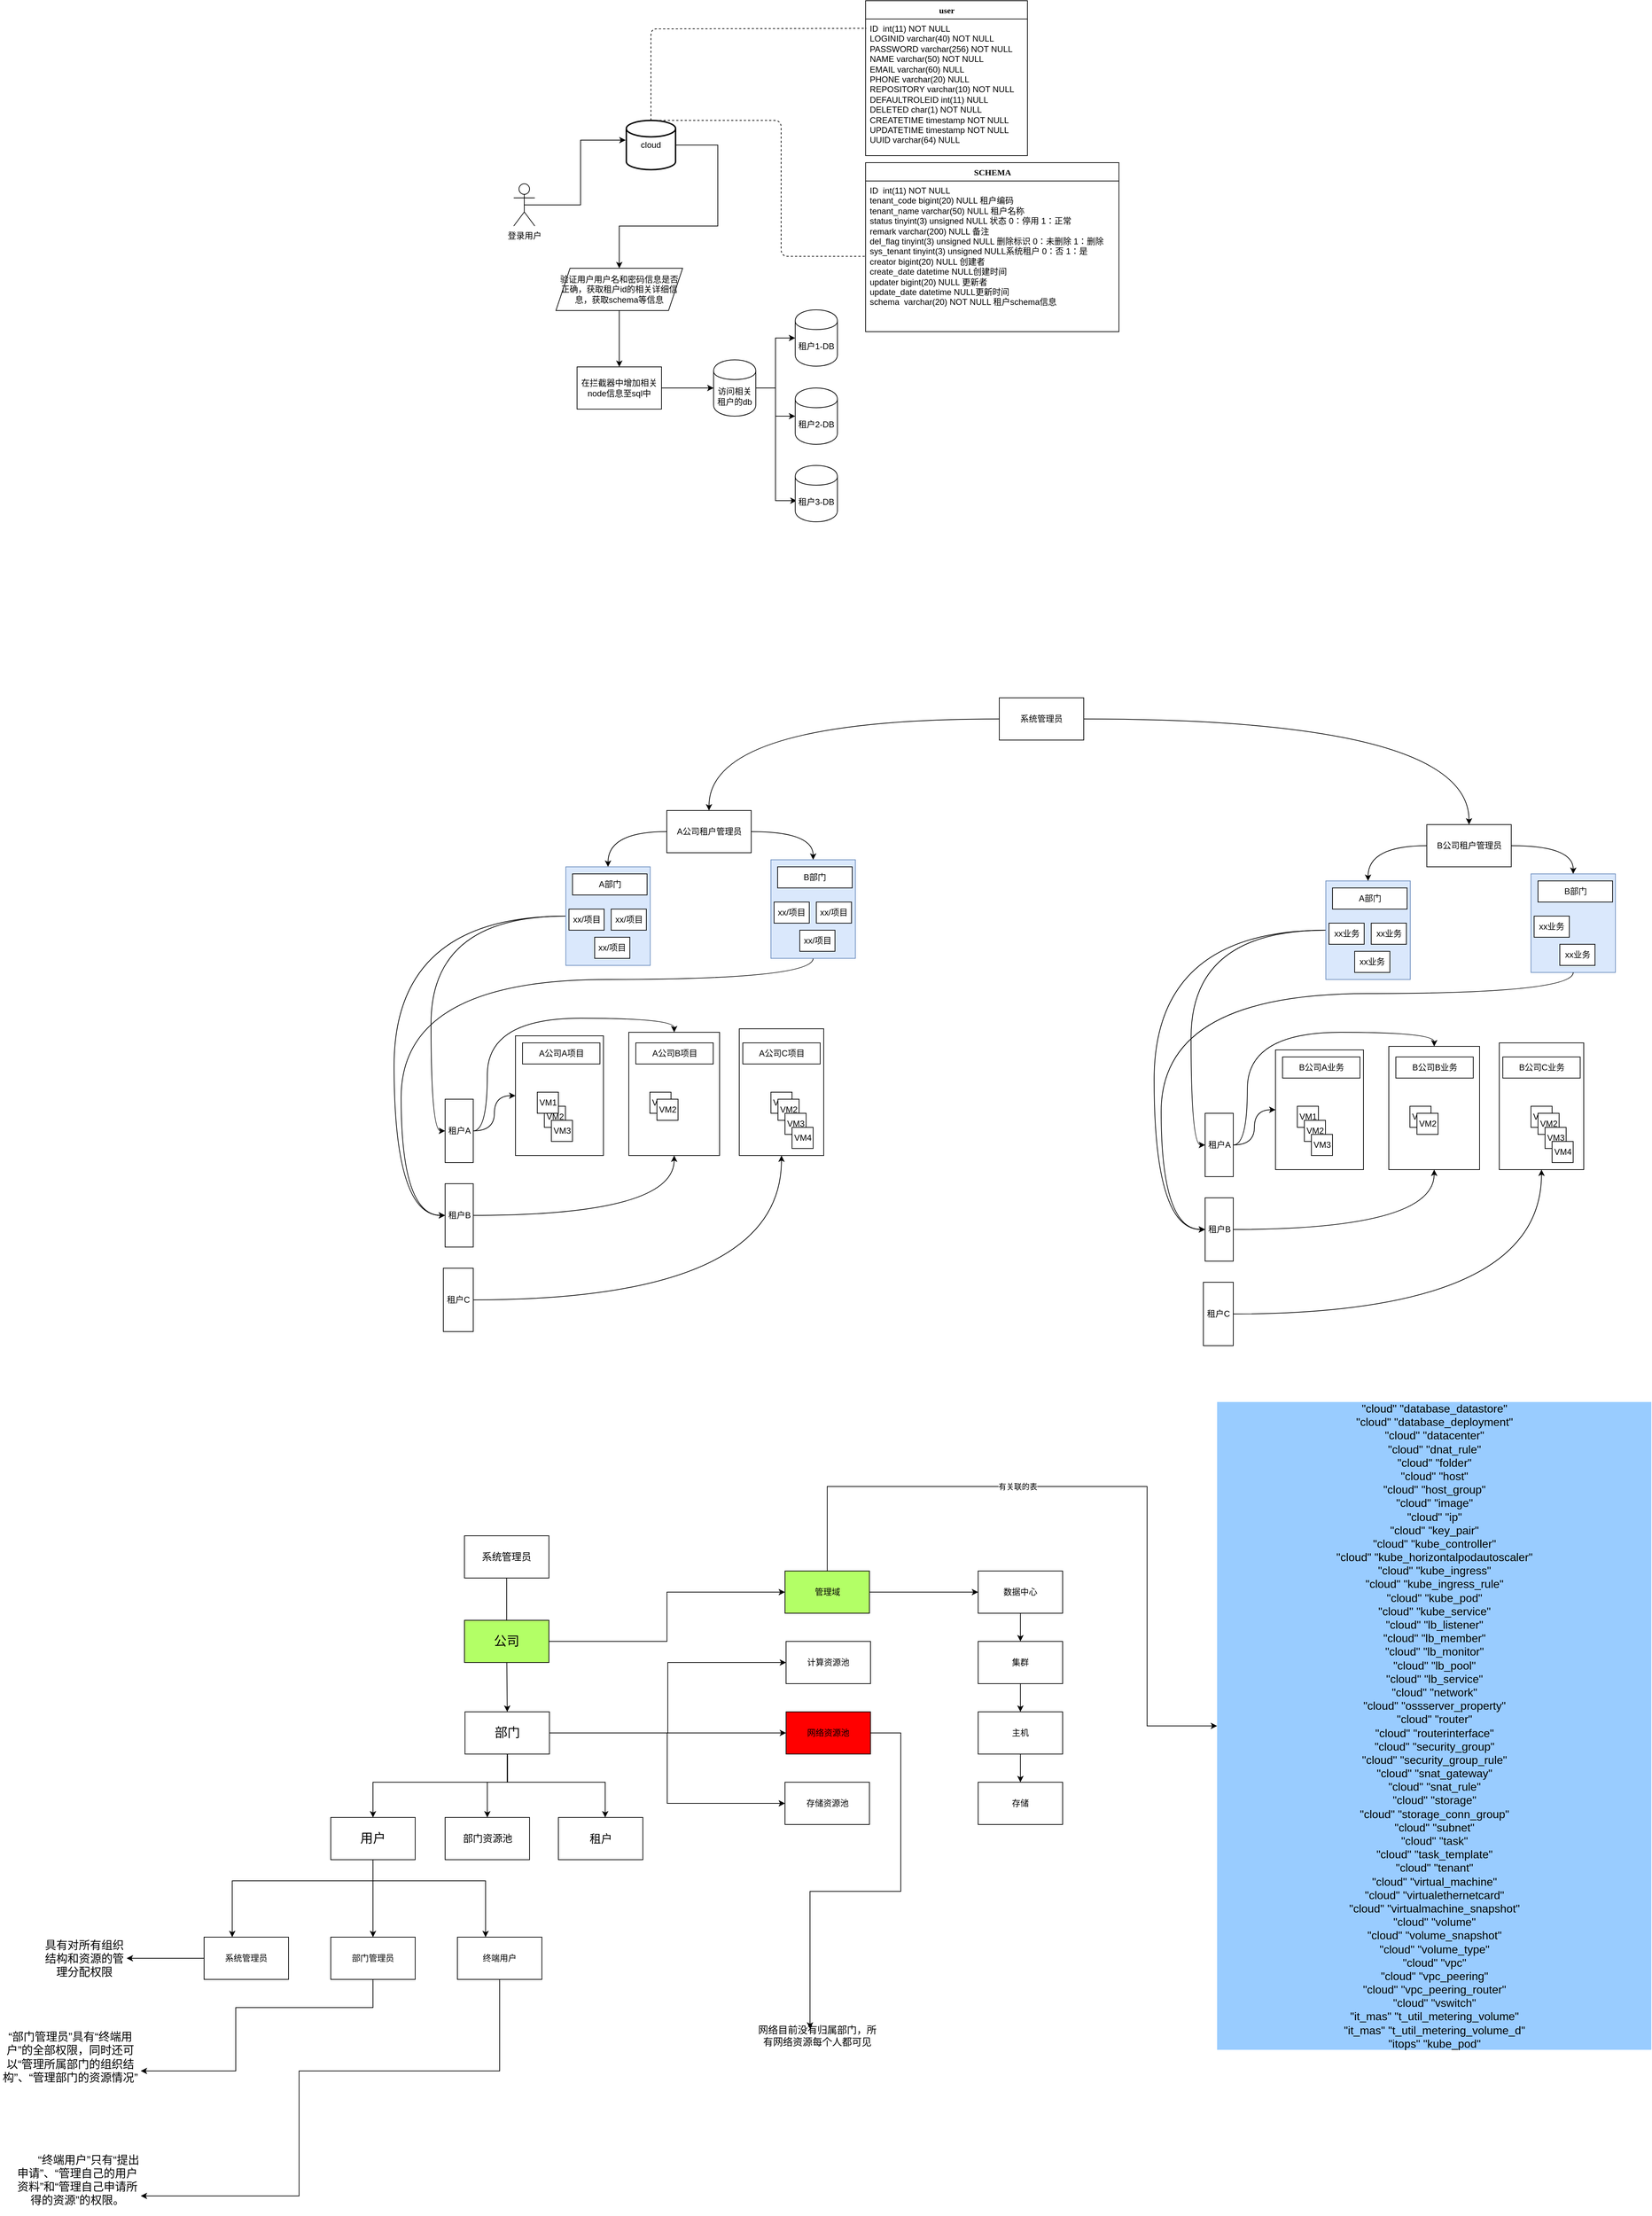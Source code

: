 <mxfile version="14.6.1" type="github">
  <diagram id="C5RBs43oDa-KdzZeNtuy" name="Page-1">
    <mxGraphModel dx="2390" dy="669" grid="1" gridSize="10" guides="1" tooltips="1" connect="1" arrows="1" fold="1" page="1" pageScale="1" pageWidth="827" pageHeight="1169" math="0" shadow="0">
      <root>
        <mxCell id="WIyWlLk6GJQsqaUBKTNV-0" />
        <mxCell id="WIyWlLk6GJQsqaUBKTNV-1" parent="WIyWlLk6GJQsqaUBKTNV-0" />
        <mxCell id="F-g3I1seMJP-qdP17xgw-144" value="" style="rounded=0;whiteSpace=wrap;html=1;fillColor=#dae8fc;strokeColor=#6c8ebf;" vertex="1" parent="WIyWlLk6GJQsqaUBKTNV-1">
          <mxGeometry x="1515.5" y="1300" width="120" height="140" as="geometry" />
        </mxCell>
        <mxCell id="F-g3I1seMJP-qdP17xgw-105" style="edgeStyle=orthogonalEdgeStyle;curved=1;rounded=0;orthogonalLoop=1;jettySize=auto;html=1;entryX=0;entryY=0.5;entryDx=0;entryDy=0;" edge="1" parent="WIyWlLk6GJQsqaUBKTNV-1" source="F-g3I1seMJP-qdP17xgw-96" target="F-g3I1seMJP-qdP17xgw-4">
          <mxGeometry relative="1" as="geometry" />
        </mxCell>
        <mxCell id="F-g3I1seMJP-qdP17xgw-107" style="edgeStyle=orthogonalEdgeStyle;curved=1;rounded=0;orthogonalLoop=1;jettySize=auto;html=1;entryX=0;entryY=0.5;entryDx=0;entryDy=0;" edge="1" parent="WIyWlLk6GJQsqaUBKTNV-1" source="F-g3I1seMJP-qdP17xgw-96" target="F-g3I1seMJP-qdP17xgw-6">
          <mxGeometry relative="1" as="geometry">
            <Array as="points">
              <mxPoint x="-100" y="1360" />
              <mxPoint x="-100" y="1785" />
            </Array>
          </mxGeometry>
        </mxCell>
        <mxCell id="F-g3I1seMJP-qdP17xgw-96" value="" style="rounded=0;whiteSpace=wrap;html=1;fillColor=#dae8fc;strokeColor=#6c8ebf;" vertex="1" parent="WIyWlLk6GJQsqaUBKTNV-1">
          <mxGeometry x="144" y="1290" width="120" height="140" as="geometry" />
        </mxCell>
        <mxCell id="F-g3I1seMJP-qdP17xgw-50" value="" style="rounded=0;whiteSpace=wrap;html=1;" vertex="1" parent="WIyWlLk6GJQsqaUBKTNV-1">
          <mxGeometry x="390.5" y="1520" width="120" height="180" as="geometry" />
        </mxCell>
        <mxCell id="F-g3I1seMJP-qdP17xgw-49" value="" style="rounded=0;whiteSpace=wrap;html=1;" vertex="1" parent="WIyWlLk6GJQsqaUBKTNV-1">
          <mxGeometry x="233.5" y="1525" width="129" height="175" as="geometry" />
        </mxCell>
        <mxCell id="F-g3I1seMJP-qdP17xgw-48" style="edgeStyle=orthogonalEdgeStyle;curved=1;rounded=0;orthogonalLoop=1;jettySize=auto;html=1;exitX=0;exitY=0;exitDx=0;exitDy=0;" edge="1" parent="WIyWlLk6GJQsqaUBKTNV-1" source="F-g3I1seMJP-qdP17xgw-47">
          <mxGeometry relative="1" as="geometry">
            <mxPoint x="82.5" y="1540" as="targetPoint" />
          </mxGeometry>
        </mxCell>
        <mxCell id="F-g3I1seMJP-qdP17xgw-47" value="" style="rounded=0;whiteSpace=wrap;html=1;" vertex="1" parent="WIyWlLk6GJQsqaUBKTNV-1">
          <mxGeometry x="72.5" y="1530" width="125" height="170" as="geometry" />
        </mxCell>
        <mxCell id="boxZFS2VMnhUOI8mlONx-15" value="" style="edgeStyle=orthogonalEdgeStyle;rounded=0;orthogonalLoop=1;jettySize=auto;html=1;" parent="WIyWlLk6GJQsqaUBKTNV-1" source="boxZFS2VMnhUOI8mlONx-12" target="boxZFS2VMnhUOI8mlONx-14" edge="1">
          <mxGeometry relative="1" as="geometry" />
        </mxCell>
        <mxCell id="boxZFS2VMnhUOI8mlONx-12" value="验证用户用户名和密码信息是否正确，获取租户id的相关详细信息，获取schema等信息" style="shape=parallelogram;perimeter=parallelogramPerimeter;whiteSpace=wrap;html=1;fixedSize=1;" parent="WIyWlLk6GJQsqaUBKTNV-1" vertex="1">
          <mxGeometry x="130" y="440" width="180" height="60" as="geometry" />
        </mxCell>
        <mxCell id="boxZFS2VMnhUOI8mlONx-17" value="" style="edgeStyle=orthogonalEdgeStyle;rounded=0;orthogonalLoop=1;jettySize=auto;html=1;" parent="WIyWlLk6GJQsqaUBKTNV-1" source="boxZFS2VMnhUOI8mlONx-14" target="boxZFS2VMnhUOI8mlONx-16" edge="1">
          <mxGeometry relative="1" as="geometry" />
        </mxCell>
        <mxCell id="boxZFS2VMnhUOI8mlONx-14" value="在拦截器中增加相关node信息至sql中" style="whiteSpace=wrap;html=1;" parent="WIyWlLk6GJQsqaUBKTNV-1" vertex="1">
          <mxGeometry x="160" y="580" width="120" height="60" as="geometry" />
        </mxCell>
        <mxCell id="boxZFS2VMnhUOI8mlONx-23" value="" style="edgeStyle=orthogonalEdgeStyle;rounded=0;orthogonalLoop=1;jettySize=auto;html=1;" parent="WIyWlLk6GJQsqaUBKTNV-1" source="boxZFS2VMnhUOI8mlONx-16" target="boxZFS2VMnhUOI8mlONx-22" edge="1">
          <mxGeometry relative="1" as="geometry" />
        </mxCell>
        <mxCell id="boxZFS2VMnhUOI8mlONx-25" value="" style="edgeStyle=orthogonalEdgeStyle;rounded=0;orthogonalLoop=1;jettySize=auto;html=1;" parent="WIyWlLk6GJQsqaUBKTNV-1" source="boxZFS2VMnhUOI8mlONx-16" target="boxZFS2VMnhUOI8mlONx-24" edge="1">
          <mxGeometry relative="1" as="geometry" />
        </mxCell>
        <mxCell id="boxZFS2VMnhUOI8mlONx-27" value="" style="edgeStyle=orthogonalEdgeStyle;rounded=0;orthogonalLoop=1;jettySize=auto;html=1;" parent="WIyWlLk6GJQsqaUBKTNV-1" edge="1">
          <mxGeometry relative="1" as="geometry">
            <mxPoint x="416" y="610" as="sourcePoint" />
            <mxPoint x="472" y="770" as="targetPoint" />
            <Array as="points">
              <mxPoint x="442" y="610" />
              <mxPoint x="442" y="770" />
            </Array>
          </mxGeometry>
        </mxCell>
        <mxCell id="boxZFS2VMnhUOI8mlONx-16" value="访问相关租户的db" style="shape=cylinder;whiteSpace=wrap;html=1;boundedLbl=1;backgroundOutline=1;" parent="WIyWlLk6GJQsqaUBKTNV-1" vertex="1">
          <mxGeometry x="354" y="570" width="60" height="80" as="geometry" />
        </mxCell>
        <mxCell id="boxZFS2VMnhUOI8mlONx-22" value="租户1-DB" style="shape=cylinder;whiteSpace=wrap;html=1;boundedLbl=1;backgroundOutline=1;" parent="WIyWlLk6GJQsqaUBKTNV-1" vertex="1">
          <mxGeometry x="470" y="499" width="60" height="80" as="geometry" />
        </mxCell>
        <mxCell id="boxZFS2VMnhUOI8mlONx-24" value="租户2-DB" style="shape=cylinder;whiteSpace=wrap;html=1;boundedLbl=1;backgroundOutline=1;" parent="WIyWlLk6GJQsqaUBKTNV-1" vertex="1">
          <mxGeometry x="470" y="610" width="60" height="80" as="geometry" />
        </mxCell>
        <mxCell id="boxZFS2VMnhUOI8mlONx-26" value="租户3-DB" style="shape=cylinder;whiteSpace=wrap;html=1;boundedLbl=1;backgroundOutline=1;" parent="WIyWlLk6GJQsqaUBKTNV-1" vertex="1">
          <mxGeometry x="470" y="720" width="60" height="80" as="geometry" />
        </mxCell>
        <mxCell id="boxZFS2VMnhUOI8mlONx-43" style="edgeStyle=orthogonalEdgeStyle;rounded=0;orthogonalLoop=1;jettySize=auto;html=1;" parent="WIyWlLk6GJQsqaUBKTNV-1" source="boxZFS2VMnhUOI8mlONx-28" target="boxZFS2VMnhUOI8mlONx-12" edge="1">
          <mxGeometry relative="1" as="geometry">
            <Array as="points">
              <mxPoint x="360" y="265" />
              <mxPoint x="360" y="380" />
              <mxPoint x="220" y="380" />
            </Array>
          </mxGeometry>
        </mxCell>
        <mxCell id="boxZFS2VMnhUOI8mlONx-28" value="cloud" style="strokeWidth=2;html=1;shape=mxgraph.flowchart.database;whiteSpace=wrap;" parent="WIyWlLk6GJQsqaUBKTNV-1" vertex="1">
          <mxGeometry x="230" y="230" width="70" height="70" as="geometry" />
        </mxCell>
        <mxCell id="boxZFS2VMnhUOI8mlONx-29" value="user" style="swimlane;html=1;fontStyle=1;align=center;verticalAlign=top;childLayout=stackLayout;horizontal=1;startSize=26;horizontalStack=0;resizeParent=1;resizeLast=0;collapsible=1;marginBottom=0;swimlaneFillColor=#ffffff;rounded=0;shadow=0;comic=0;labelBackgroundColor=none;strokeWidth=1;fillColor=none;fontFamily=Verdana;fontSize=12" parent="WIyWlLk6GJQsqaUBKTNV-1" vertex="1">
          <mxGeometry x="570" y="60" width="230" height="220" as="geometry">
            <mxRectangle x="570" y="60" width="60" height="26" as="alternateBounds" />
          </mxGeometry>
        </mxCell>
        <mxCell id="boxZFS2VMnhUOI8mlONx-30" value="ID&amp;nbsp; int(11) NOT NULL&lt;br&gt;LOGINID varchar(40) NOT NULL&lt;br&gt;PASSWORD varchar(256) NOT NULL&lt;br&gt;NAME varchar(50) NOT NULL&lt;br&gt;EMAIL varchar(60) NULL&lt;br&gt;PHONE varchar(20) NULL&lt;br&gt;REPOSITORY varchar(10) NOT NULL&lt;br&gt;DEFAULTROLEID int(11) NULL&lt;br&gt;DELETED char(1) NOT NULL&lt;br&gt;CREATETIME timestamp NOT NULL&lt;br&gt;UPDATETIME timestamp NOT NULL&lt;br&gt;UUID varchar(64) NULL" style="text;html=1;strokeColor=none;fillColor=none;align=left;verticalAlign=top;spacingLeft=4;spacingRight=4;whiteSpace=wrap;overflow=hidden;rotatable=0;points=[[0,0.5],[1,0.5]];portConstraint=eastwest;" parent="boxZFS2VMnhUOI8mlONx-29" vertex="1">
          <mxGeometry y="26" width="230" height="184" as="geometry" />
        </mxCell>
        <mxCell id="boxZFS2VMnhUOI8mlONx-42" style="edgeStyle=orthogonalEdgeStyle;rounded=0;orthogonalLoop=1;jettySize=auto;html=1;exitX=0.5;exitY=0.5;exitDx=0;exitDy=0;exitPerimeter=0;entryX=-0.014;entryY=0.4;entryDx=0;entryDy=0;entryPerimeter=0;" parent="WIyWlLk6GJQsqaUBKTNV-1" source="boxZFS2VMnhUOI8mlONx-40" target="boxZFS2VMnhUOI8mlONx-28" edge="1">
          <mxGeometry relative="1" as="geometry" />
        </mxCell>
        <mxCell id="boxZFS2VMnhUOI8mlONx-40" value="登录用户" style="shape=umlActor;verticalLabelPosition=bottom;verticalAlign=top;html=1;outlineConnect=0;" parent="WIyWlLk6GJQsqaUBKTNV-1" vertex="1">
          <mxGeometry x="70" y="320" width="30" height="60" as="geometry" />
        </mxCell>
        <mxCell id="boxZFS2VMnhUOI8mlONx-47" value="" style="endArrow=none;dashed=1;html=1;exitX=0.5;exitY=0;exitDx=0;exitDy=0;exitPerimeter=0;entryX=0.004;entryY=0.072;entryDx=0;entryDy=0;entryPerimeter=0;" parent="WIyWlLk6GJQsqaUBKTNV-1" source="boxZFS2VMnhUOI8mlONx-28" target="boxZFS2VMnhUOI8mlONx-30" edge="1">
          <mxGeometry width="50" height="50" relative="1" as="geometry">
            <mxPoint x="310" y="170" as="sourcePoint" />
            <mxPoint x="360" y="120" as="targetPoint" />
            <Array as="points">
              <mxPoint x="265" y="100" />
              <mxPoint x="280" y="100" />
            </Array>
          </mxGeometry>
        </mxCell>
        <mxCell id="boxZFS2VMnhUOI8mlONx-48" value="SCHEMA" style="swimlane;html=1;fontStyle=1;align=center;verticalAlign=top;childLayout=stackLayout;horizontal=1;startSize=26;horizontalStack=0;resizeParent=1;resizeLast=0;collapsible=1;marginBottom=0;swimlaneFillColor=#ffffff;rounded=0;shadow=0;comic=0;labelBackgroundColor=none;strokeWidth=1;fillColor=none;fontFamily=Verdana;fontSize=12" parent="WIyWlLk6GJQsqaUBKTNV-1" vertex="1">
          <mxGeometry x="570" y="290" width="360" height="240" as="geometry">
            <mxRectangle x="570" y="60" width="60" height="26" as="alternateBounds" />
          </mxGeometry>
        </mxCell>
        <mxCell id="boxZFS2VMnhUOI8mlONx-49" value="ID&amp;nbsp; int(11) NOT NULL&lt;br&gt;tenant_code bigint(20) NULL 租户编码&lt;br&gt;tenant_name varchar(50) NULL 租户名称&lt;br&gt;status tinyint(3) unsigned NULL 状态 0：停用 1：正常&lt;br&gt;remark varchar(200) NULL 备注&lt;br&gt;del_flag tinyint(3) unsigned NULL 删除标识 0：未删除 1：删除&lt;br&gt;sys_tenant tinyint(3) unsigned NULL系统租户 0：否 1：是&lt;br&gt;creator bigint(20) NULL 创建者&lt;br&gt;create_date datetime NULL创建时间&lt;br&gt;updater bigint(20) NULL 更新者&lt;br&gt;update_date datetime NULL更新时间&lt;br&gt;schema&amp;nbsp; varchar(20) NOT NULL 租户schema信息" style="text;html=1;strokeColor=none;fillColor=none;align=left;verticalAlign=top;spacingLeft=4;spacingRight=4;whiteSpace=wrap;overflow=hidden;rotatable=0;points=[[0,0.5],[1,0.5]];portConstraint=eastwest;" parent="boxZFS2VMnhUOI8mlONx-48" vertex="1">
          <mxGeometry y="26" width="360" height="214" as="geometry" />
        </mxCell>
        <mxCell id="boxZFS2VMnhUOI8mlONx-50" value="" style="endArrow=none;dashed=1;html=1;exitX=0.5;exitY=0;exitDx=0;exitDy=0;exitPerimeter=0;entryX=0;entryY=0.5;entryDx=0;entryDy=0;" parent="WIyWlLk6GJQsqaUBKTNV-1" source="boxZFS2VMnhUOI8mlONx-28" target="boxZFS2VMnhUOI8mlONx-49" edge="1">
          <mxGeometry width="50" height="50" relative="1" as="geometry">
            <mxPoint x="360" y="230" as="sourcePoint" />
            <mxPoint x="410" y="180" as="targetPoint" />
            <Array as="points">
              <mxPoint x="450" y="230" />
              <mxPoint x="450" y="423" />
            </Array>
          </mxGeometry>
        </mxCell>
        <mxCell id="F-g3I1seMJP-qdP17xgw-85" style="edgeStyle=orthogonalEdgeStyle;curved=1;rounded=0;orthogonalLoop=1;jettySize=auto;html=1;entryX=0.5;entryY=0;entryDx=0;entryDy=0;" edge="1" parent="WIyWlLk6GJQsqaUBKTNV-1" source="F-g3I1seMJP-qdP17xgw-0" target="F-g3I1seMJP-qdP17xgw-1">
          <mxGeometry relative="1" as="geometry" />
        </mxCell>
        <mxCell id="F-g3I1seMJP-qdP17xgw-86" style="edgeStyle=orthogonalEdgeStyle;curved=1;rounded=0;orthogonalLoop=1;jettySize=auto;html=1;entryX=0.5;entryY=0;entryDx=0;entryDy=0;" edge="1" parent="WIyWlLk6GJQsqaUBKTNV-1" source="F-g3I1seMJP-qdP17xgw-0" target="F-g3I1seMJP-qdP17xgw-117">
          <mxGeometry relative="1" as="geometry">
            <mxPoint x="955" y="1385" as="targetPoint" />
          </mxGeometry>
        </mxCell>
        <mxCell id="F-g3I1seMJP-qdP17xgw-0" value="系统管理员" style="rounded=0;whiteSpace=wrap;html=1;" vertex="1" parent="WIyWlLk6GJQsqaUBKTNV-1">
          <mxGeometry x="760" y="1050" width="120" height="60" as="geometry" />
        </mxCell>
        <mxCell id="F-g3I1seMJP-qdP17xgw-102" style="edgeStyle=orthogonalEdgeStyle;curved=1;rounded=0;orthogonalLoop=1;jettySize=auto;html=1;entryX=0.5;entryY=0;entryDx=0;entryDy=0;" edge="1" parent="WIyWlLk6GJQsqaUBKTNV-1" source="F-g3I1seMJP-qdP17xgw-1" target="F-g3I1seMJP-qdP17xgw-96">
          <mxGeometry relative="1" as="geometry" />
        </mxCell>
        <mxCell id="F-g3I1seMJP-qdP17xgw-104" style="edgeStyle=orthogonalEdgeStyle;curved=1;rounded=0;orthogonalLoop=1;jettySize=auto;html=1;entryX=0.5;entryY=0;entryDx=0;entryDy=0;" edge="1" parent="WIyWlLk6GJQsqaUBKTNV-1" source="F-g3I1seMJP-qdP17xgw-1" target="F-g3I1seMJP-qdP17xgw-97">
          <mxGeometry relative="1" as="geometry" />
        </mxCell>
        <mxCell id="F-g3I1seMJP-qdP17xgw-1" value="A公司租户管理员" style="rounded=0;whiteSpace=wrap;html=1;" vertex="1" parent="WIyWlLk6GJQsqaUBKTNV-1">
          <mxGeometry x="287.5" y="1210" width="120" height="60" as="geometry" />
        </mxCell>
        <mxCell id="F-g3I1seMJP-qdP17xgw-51" style="edgeStyle=orthogonalEdgeStyle;curved=1;rounded=0;orthogonalLoop=1;jettySize=auto;html=1;exitX=1;exitY=0.5;exitDx=0;exitDy=0;entryX=0;entryY=0.5;entryDx=0;entryDy=0;" edge="1" parent="WIyWlLk6GJQsqaUBKTNV-1" source="F-g3I1seMJP-qdP17xgw-4" target="F-g3I1seMJP-qdP17xgw-47">
          <mxGeometry relative="1" as="geometry" />
        </mxCell>
        <mxCell id="F-g3I1seMJP-qdP17xgw-52" style="edgeStyle=orthogonalEdgeStyle;curved=1;rounded=0;orthogonalLoop=1;jettySize=auto;html=1;entryX=0.5;entryY=0;entryDx=0;entryDy=0;" edge="1" parent="WIyWlLk6GJQsqaUBKTNV-1" source="F-g3I1seMJP-qdP17xgw-4" target="F-g3I1seMJP-qdP17xgw-49">
          <mxGeometry relative="1" as="geometry">
            <Array as="points">
              <mxPoint x="32.5" y="1665" />
              <mxPoint x="32.5" y="1505" />
              <mxPoint x="298.5" y="1505" />
            </Array>
          </mxGeometry>
        </mxCell>
        <mxCell id="F-g3I1seMJP-qdP17xgw-4" value="租户A" style="rounded=0;whiteSpace=wrap;html=1;" vertex="1" parent="WIyWlLk6GJQsqaUBKTNV-1">
          <mxGeometry x="-27.5" y="1620" width="40" height="90" as="geometry" />
        </mxCell>
        <mxCell id="F-g3I1seMJP-qdP17xgw-54" style="edgeStyle=orthogonalEdgeStyle;curved=1;rounded=0;orthogonalLoop=1;jettySize=auto;html=1;entryX=0.5;entryY=1;entryDx=0;entryDy=0;" edge="1" parent="WIyWlLk6GJQsqaUBKTNV-1" source="F-g3I1seMJP-qdP17xgw-5" target="F-g3I1seMJP-qdP17xgw-50">
          <mxGeometry relative="1" as="geometry" />
        </mxCell>
        <mxCell id="F-g3I1seMJP-qdP17xgw-5" value="租户C" style="rounded=0;whiteSpace=wrap;html=1;" vertex="1" parent="WIyWlLk6GJQsqaUBKTNV-1">
          <mxGeometry x="-30" y="1860" width="42.5" height="90" as="geometry" />
        </mxCell>
        <mxCell id="F-g3I1seMJP-qdP17xgw-53" style="edgeStyle=orthogonalEdgeStyle;curved=1;rounded=0;orthogonalLoop=1;jettySize=auto;html=1;entryX=0.5;entryY=1;entryDx=0;entryDy=0;" edge="1" parent="WIyWlLk6GJQsqaUBKTNV-1" source="F-g3I1seMJP-qdP17xgw-6" target="F-g3I1seMJP-qdP17xgw-49">
          <mxGeometry relative="1" as="geometry" />
        </mxCell>
        <mxCell id="F-g3I1seMJP-qdP17xgw-6" value="租户B" style="rounded=0;whiteSpace=wrap;html=1;" vertex="1" parent="WIyWlLk6GJQsqaUBKTNV-1">
          <mxGeometry x="-27.5" y="1740" width="40" height="90" as="geometry" />
        </mxCell>
        <mxCell id="F-g3I1seMJP-qdP17xgw-17" value="A公司A项目" style="rounded=0;whiteSpace=wrap;html=1;" vertex="1" parent="WIyWlLk6GJQsqaUBKTNV-1">
          <mxGeometry x="82.5" y="1540" width="110" height="30" as="geometry" />
        </mxCell>
        <mxCell id="F-g3I1seMJP-qdP17xgw-18" value="A公司B项目" style="rounded=0;whiteSpace=wrap;html=1;" vertex="1" parent="WIyWlLk6GJQsqaUBKTNV-1">
          <mxGeometry x="243.5" y="1540" width="110" height="30" as="geometry" />
        </mxCell>
        <mxCell id="F-g3I1seMJP-qdP17xgw-19" value="A公司C项目" style="rounded=0;whiteSpace=wrap;html=1;" vertex="1" parent="WIyWlLk6GJQsqaUBKTNV-1">
          <mxGeometry x="395.5" y="1540" width="110" height="30" as="geometry" />
        </mxCell>
        <mxCell id="F-g3I1seMJP-qdP17xgw-29" value="VM1" style="whiteSpace=wrap;html=1;aspect=fixed;" vertex="1" parent="WIyWlLk6GJQsqaUBKTNV-1">
          <mxGeometry x="103.5" y="1610" width="30" height="30" as="geometry" />
        </mxCell>
        <mxCell id="F-g3I1seMJP-qdP17xgw-30" value="VM2" style="whiteSpace=wrap;html=1;aspect=fixed;" vertex="1" parent="WIyWlLk6GJQsqaUBKTNV-1">
          <mxGeometry x="113.5" y="1630" width="30" height="30" as="geometry" />
        </mxCell>
        <mxCell id="F-g3I1seMJP-qdP17xgw-31" value="VM3" style="whiteSpace=wrap;html=1;aspect=fixed;" vertex="1" parent="WIyWlLk6GJQsqaUBKTNV-1">
          <mxGeometry x="123.5" y="1650" width="30" height="30" as="geometry" />
        </mxCell>
        <mxCell id="F-g3I1seMJP-qdP17xgw-32" value="VM1" style="whiteSpace=wrap;html=1;aspect=fixed;" vertex="1" parent="WIyWlLk6GJQsqaUBKTNV-1">
          <mxGeometry x="263.5" y="1610" width="30" height="30" as="geometry" />
        </mxCell>
        <mxCell id="F-g3I1seMJP-qdP17xgw-33" value="VM2" style="whiteSpace=wrap;html=1;aspect=fixed;" vertex="1" parent="WIyWlLk6GJQsqaUBKTNV-1">
          <mxGeometry x="273.5" y="1620" width="30" height="30" as="geometry" />
        </mxCell>
        <mxCell id="F-g3I1seMJP-qdP17xgw-36" value="VM1" style="whiteSpace=wrap;html=1;aspect=fixed;" vertex="1" parent="WIyWlLk6GJQsqaUBKTNV-1">
          <mxGeometry x="435.5" y="1610" width="30" height="30" as="geometry" />
        </mxCell>
        <mxCell id="F-g3I1seMJP-qdP17xgw-37" value="VM2" style="whiteSpace=wrap;html=1;aspect=fixed;" vertex="1" parent="WIyWlLk6GJQsqaUBKTNV-1">
          <mxGeometry x="445.5" y="1620" width="30" height="30" as="geometry" />
        </mxCell>
        <mxCell id="F-g3I1seMJP-qdP17xgw-38" value="VM3" style="whiteSpace=wrap;html=1;aspect=fixed;" vertex="1" parent="WIyWlLk6GJQsqaUBKTNV-1">
          <mxGeometry x="455.5" y="1640" width="30" height="30" as="geometry" />
        </mxCell>
        <mxCell id="F-g3I1seMJP-qdP17xgw-39" value="VM4" style="whiteSpace=wrap;html=1;aspect=fixed;" vertex="1" parent="WIyWlLk6GJQsqaUBKTNV-1">
          <mxGeometry x="465.5" y="1660" width="30" height="30" as="geometry" />
        </mxCell>
        <mxCell id="F-g3I1seMJP-qdP17xgw-87" value="A部门" style="rounded=0;whiteSpace=wrap;html=1;" vertex="1" parent="WIyWlLk6GJQsqaUBKTNV-1">
          <mxGeometry x="153.5" y="1300" width="106" height="30" as="geometry" />
        </mxCell>
        <mxCell id="F-g3I1seMJP-qdP17xgw-92" value="xx/项目" style="rounded=0;whiteSpace=wrap;html=1;" vertex="1" parent="WIyWlLk6GJQsqaUBKTNV-1">
          <mxGeometry x="148.5" y="1350" width="50" height="30" as="geometry" />
        </mxCell>
        <mxCell id="F-g3I1seMJP-qdP17xgw-93" value="xx/项目" style="rounded=0;whiteSpace=wrap;html=1;" vertex="1" parent="WIyWlLk6GJQsqaUBKTNV-1">
          <mxGeometry x="208.5" y="1350" width="50" height="30" as="geometry" />
        </mxCell>
        <mxCell id="F-g3I1seMJP-qdP17xgw-94" value="xx/项目" style="rounded=0;whiteSpace=wrap;html=1;" vertex="1" parent="WIyWlLk6GJQsqaUBKTNV-1">
          <mxGeometry x="185" y="1390" width="50" height="30" as="geometry" />
        </mxCell>
        <mxCell id="F-g3I1seMJP-qdP17xgw-106" style="edgeStyle=orthogonalEdgeStyle;curved=1;rounded=0;orthogonalLoop=1;jettySize=auto;html=1;entryX=0;entryY=0.5;entryDx=0;entryDy=0;" edge="1" parent="WIyWlLk6GJQsqaUBKTNV-1" source="F-g3I1seMJP-qdP17xgw-97" target="F-g3I1seMJP-qdP17xgw-6">
          <mxGeometry relative="1" as="geometry">
            <Array as="points">
              <mxPoint x="496" y="1450" />
              <mxPoint x="-90" y="1450" />
              <mxPoint x="-90" y="1785" />
            </Array>
          </mxGeometry>
        </mxCell>
        <mxCell id="F-g3I1seMJP-qdP17xgw-97" value="" style="rounded=0;whiteSpace=wrap;html=1;fillColor=#dae8fc;strokeColor=#6c8ebf;" vertex="1" parent="WIyWlLk6GJQsqaUBKTNV-1">
          <mxGeometry x="435.5" y="1280" width="120" height="140" as="geometry" />
        </mxCell>
        <mxCell id="F-g3I1seMJP-qdP17xgw-98" value="B部门" style="rounded=0;whiteSpace=wrap;html=1;" vertex="1" parent="WIyWlLk6GJQsqaUBKTNV-1">
          <mxGeometry x="445" y="1290" width="106" height="30" as="geometry" />
        </mxCell>
        <mxCell id="F-g3I1seMJP-qdP17xgw-99" value="xx/项目" style="rounded=0;whiteSpace=wrap;html=1;" vertex="1" parent="WIyWlLk6GJQsqaUBKTNV-1">
          <mxGeometry x="440" y="1340" width="50" height="30" as="geometry" />
        </mxCell>
        <mxCell id="F-g3I1seMJP-qdP17xgw-100" value="xx/项目" style="rounded=0;whiteSpace=wrap;html=1;" vertex="1" parent="WIyWlLk6GJQsqaUBKTNV-1">
          <mxGeometry x="500" y="1340" width="50" height="30" as="geometry" />
        </mxCell>
        <mxCell id="F-g3I1seMJP-qdP17xgw-101" value="xx/项目" style="rounded=0;whiteSpace=wrap;html=1;" vertex="1" parent="WIyWlLk6GJQsqaUBKTNV-1">
          <mxGeometry x="476.5" y="1380" width="50" height="30" as="geometry" />
        </mxCell>
        <mxCell id="F-g3I1seMJP-qdP17xgw-108" style="edgeStyle=orthogonalEdgeStyle;curved=1;rounded=0;orthogonalLoop=1;jettySize=auto;html=1;entryX=0;entryY=0.5;entryDx=0;entryDy=0;" edge="1" parent="WIyWlLk6GJQsqaUBKTNV-1" source="F-g3I1seMJP-qdP17xgw-110" target="F-g3I1seMJP-qdP17xgw-120">
          <mxGeometry relative="1" as="geometry" />
        </mxCell>
        <mxCell id="F-g3I1seMJP-qdP17xgw-109" style="edgeStyle=orthogonalEdgeStyle;curved=1;rounded=0;orthogonalLoop=1;jettySize=auto;html=1;entryX=0;entryY=0.5;entryDx=0;entryDy=0;" edge="1" parent="WIyWlLk6GJQsqaUBKTNV-1" source="F-g3I1seMJP-qdP17xgw-110" target="F-g3I1seMJP-qdP17xgw-124">
          <mxGeometry relative="1" as="geometry">
            <Array as="points">
              <mxPoint x="980" y="1380" />
              <mxPoint x="980" y="1805" />
            </Array>
          </mxGeometry>
        </mxCell>
        <mxCell id="F-g3I1seMJP-qdP17xgw-110" value="" style="rounded=0;whiteSpace=wrap;html=1;fillColor=#dae8fc;strokeColor=#6c8ebf;" vertex="1" parent="WIyWlLk6GJQsqaUBKTNV-1">
          <mxGeometry x="1224" y="1310" width="120" height="140" as="geometry" />
        </mxCell>
        <mxCell id="F-g3I1seMJP-qdP17xgw-111" value="" style="rounded=0;whiteSpace=wrap;html=1;" vertex="1" parent="WIyWlLk6GJQsqaUBKTNV-1">
          <mxGeometry x="1470.5" y="1540" width="120" height="180" as="geometry" />
        </mxCell>
        <mxCell id="F-g3I1seMJP-qdP17xgw-112" value="" style="rounded=0;whiteSpace=wrap;html=1;" vertex="1" parent="WIyWlLk6GJQsqaUBKTNV-1">
          <mxGeometry x="1313.5" y="1545" width="129" height="175" as="geometry" />
        </mxCell>
        <mxCell id="F-g3I1seMJP-qdP17xgw-113" style="edgeStyle=orthogonalEdgeStyle;curved=1;rounded=0;orthogonalLoop=1;jettySize=auto;html=1;exitX=0;exitY=0;exitDx=0;exitDy=0;" edge="1" parent="WIyWlLk6GJQsqaUBKTNV-1" source="F-g3I1seMJP-qdP17xgw-114">
          <mxGeometry relative="1" as="geometry">
            <mxPoint x="1162.5" y="1560" as="targetPoint" />
          </mxGeometry>
        </mxCell>
        <mxCell id="F-g3I1seMJP-qdP17xgw-114" value="" style="rounded=0;whiteSpace=wrap;html=1;" vertex="1" parent="WIyWlLk6GJQsqaUBKTNV-1">
          <mxGeometry x="1152.5" y="1550" width="125" height="170" as="geometry" />
        </mxCell>
        <mxCell id="F-g3I1seMJP-qdP17xgw-115" style="edgeStyle=orthogonalEdgeStyle;curved=1;rounded=0;orthogonalLoop=1;jettySize=auto;html=1;entryX=0.5;entryY=0;entryDx=0;entryDy=0;" edge="1" parent="WIyWlLk6GJQsqaUBKTNV-1" source="F-g3I1seMJP-qdP17xgw-117" target="F-g3I1seMJP-qdP17xgw-110">
          <mxGeometry relative="1" as="geometry" />
        </mxCell>
        <mxCell id="F-g3I1seMJP-qdP17xgw-116" style="edgeStyle=orthogonalEdgeStyle;curved=1;rounded=0;orthogonalLoop=1;jettySize=auto;html=1;entryX=0.5;entryY=0;entryDx=0;entryDy=0;" edge="1" parent="WIyWlLk6GJQsqaUBKTNV-1" source="F-g3I1seMJP-qdP17xgw-117">
          <mxGeometry relative="1" as="geometry">
            <mxPoint x="1575.5" y="1300" as="targetPoint" />
          </mxGeometry>
        </mxCell>
        <mxCell id="F-g3I1seMJP-qdP17xgw-117" value="B公司租户管理员" style="rounded=0;whiteSpace=wrap;html=1;" vertex="1" parent="WIyWlLk6GJQsqaUBKTNV-1">
          <mxGeometry x="1367.5" y="1230" width="120" height="60" as="geometry" />
        </mxCell>
        <mxCell id="F-g3I1seMJP-qdP17xgw-118" style="edgeStyle=orthogonalEdgeStyle;curved=1;rounded=0;orthogonalLoop=1;jettySize=auto;html=1;exitX=1;exitY=0.5;exitDx=0;exitDy=0;entryX=0;entryY=0.5;entryDx=0;entryDy=0;" edge="1" parent="WIyWlLk6GJQsqaUBKTNV-1" source="F-g3I1seMJP-qdP17xgw-120" target="F-g3I1seMJP-qdP17xgw-114">
          <mxGeometry relative="1" as="geometry" />
        </mxCell>
        <mxCell id="F-g3I1seMJP-qdP17xgw-119" style="edgeStyle=orthogonalEdgeStyle;curved=1;rounded=0;orthogonalLoop=1;jettySize=auto;html=1;entryX=0.5;entryY=0;entryDx=0;entryDy=0;" edge="1" parent="WIyWlLk6GJQsqaUBKTNV-1" source="F-g3I1seMJP-qdP17xgw-120" target="F-g3I1seMJP-qdP17xgw-112">
          <mxGeometry relative="1" as="geometry">
            <Array as="points">
              <mxPoint x="1112.5" y="1685" />
              <mxPoint x="1112.5" y="1525" />
              <mxPoint x="1378.5" y="1525" />
            </Array>
          </mxGeometry>
        </mxCell>
        <mxCell id="F-g3I1seMJP-qdP17xgw-120" value="租户A" style="rounded=0;whiteSpace=wrap;html=1;" vertex="1" parent="WIyWlLk6GJQsqaUBKTNV-1">
          <mxGeometry x="1052.5" y="1640" width="40" height="90" as="geometry" />
        </mxCell>
        <mxCell id="F-g3I1seMJP-qdP17xgw-121" style="edgeStyle=orthogonalEdgeStyle;curved=1;rounded=0;orthogonalLoop=1;jettySize=auto;html=1;entryX=0.5;entryY=1;entryDx=0;entryDy=0;" edge="1" parent="WIyWlLk6GJQsqaUBKTNV-1" source="F-g3I1seMJP-qdP17xgw-122" target="F-g3I1seMJP-qdP17xgw-111">
          <mxGeometry relative="1" as="geometry" />
        </mxCell>
        <mxCell id="F-g3I1seMJP-qdP17xgw-122" value="租户C" style="rounded=0;whiteSpace=wrap;html=1;" vertex="1" parent="WIyWlLk6GJQsqaUBKTNV-1">
          <mxGeometry x="1050" y="1880" width="42.5" height="90" as="geometry" />
        </mxCell>
        <mxCell id="F-g3I1seMJP-qdP17xgw-123" style="edgeStyle=orthogonalEdgeStyle;curved=1;rounded=0;orthogonalLoop=1;jettySize=auto;html=1;entryX=0.5;entryY=1;entryDx=0;entryDy=0;" edge="1" parent="WIyWlLk6GJQsqaUBKTNV-1" source="F-g3I1seMJP-qdP17xgw-124" target="F-g3I1seMJP-qdP17xgw-112">
          <mxGeometry relative="1" as="geometry" />
        </mxCell>
        <mxCell id="F-g3I1seMJP-qdP17xgw-124" value="租户B" style="rounded=0;whiteSpace=wrap;html=1;" vertex="1" parent="WIyWlLk6GJQsqaUBKTNV-1">
          <mxGeometry x="1052.5" y="1760" width="40" height="90" as="geometry" />
        </mxCell>
        <mxCell id="F-g3I1seMJP-qdP17xgw-125" value="B公司A业务" style="rounded=0;whiteSpace=wrap;html=1;" vertex="1" parent="WIyWlLk6GJQsqaUBKTNV-1">
          <mxGeometry x="1162.5" y="1560" width="110" height="30" as="geometry" />
        </mxCell>
        <mxCell id="F-g3I1seMJP-qdP17xgw-126" value="B公司B业务" style="rounded=0;whiteSpace=wrap;html=1;" vertex="1" parent="WIyWlLk6GJQsqaUBKTNV-1">
          <mxGeometry x="1323.5" y="1560" width="110" height="30" as="geometry" />
        </mxCell>
        <mxCell id="F-g3I1seMJP-qdP17xgw-127" value="B公司C业务" style="rounded=0;whiteSpace=wrap;html=1;" vertex="1" parent="WIyWlLk6GJQsqaUBKTNV-1">
          <mxGeometry x="1475.5" y="1560" width="110" height="30" as="geometry" />
        </mxCell>
        <mxCell id="F-g3I1seMJP-qdP17xgw-128" value="VM1" style="whiteSpace=wrap;html=1;aspect=fixed;" vertex="1" parent="WIyWlLk6GJQsqaUBKTNV-1">
          <mxGeometry x="1183.5" y="1630" width="30" height="30" as="geometry" />
        </mxCell>
        <mxCell id="F-g3I1seMJP-qdP17xgw-129" value="VM2" style="whiteSpace=wrap;html=1;aspect=fixed;" vertex="1" parent="WIyWlLk6GJQsqaUBKTNV-1">
          <mxGeometry x="1193.5" y="1650" width="30" height="30" as="geometry" />
        </mxCell>
        <mxCell id="F-g3I1seMJP-qdP17xgw-130" value="VM3" style="whiteSpace=wrap;html=1;aspect=fixed;" vertex="1" parent="WIyWlLk6GJQsqaUBKTNV-1">
          <mxGeometry x="1203.5" y="1670" width="30" height="30" as="geometry" />
        </mxCell>
        <mxCell id="F-g3I1seMJP-qdP17xgw-131" value="VM1" style="whiteSpace=wrap;html=1;aspect=fixed;" vertex="1" parent="WIyWlLk6GJQsqaUBKTNV-1">
          <mxGeometry x="1343.5" y="1630" width="30" height="30" as="geometry" />
        </mxCell>
        <mxCell id="F-g3I1seMJP-qdP17xgw-132" value="VM2" style="whiteSpace=wrap;html=1;aspect=fixed;" vertex="1" parent="WIyWlLk6GJQsqaUBKTNV-1">
          <mxGeometry x="1353.5" y="1640" width="30" height="30" as="geometry" />
        </mxCell>
        <mxCell id="F-g3I1seMJP-qdP17xgw-133" value="VM1" style="whiteSpace=wrap;html=1;aspect=fixed;" vertex="1" parent="WIyWlLk6GJQsqaUBKTNV-1">
          <mxGeometry x="1515.5" y="1630" width="30" height="30" as="geometry" />
        </mxCell>
        <mxCell id="F-g3I1seMJP-qdP17xgw-134" value="VM2" style="whiteSpace=wrap;html=1;aspect=fixed;" vertex="1" parent="WIyWlLk6GJQsqaUBKTNV-1">
          <mxGeometry x="1525.5" y="1640" width="30" height="30" as="geometry" />
        </mxCell>
        <mxCell id="F-g3I1seMJP-qdP17xgw-135" value="VM3" style="whiteSpace=wrap;html=1;aspect=fixed;" vertex="1" parent="WIyWlLk6GJQsqaUBKTNV-1">
          <mxGeometry x="1535.5" y="1660" width="30" height="30" as="geometry" />
        </mxCell>
        <mxCell id="F-g3I1seMJP-qdP17xgw-136" value="VM4" style="whiteSpace=wrap;html=1;aspect=fixed;" vertex="1" parent="WIyWlLk6GJQsqaUBKTNV-1">
          <mxGeometry x="1545.5" y="1680" width="30" height="30" as="geometry" />
        </mxCell>
        <mxCell id="F-g3I1seMJP-qdP17xgw-137" value="A部门" style="rounded=0;whiteSpace=wrap;html=1;" vertex="1" parent="WIyWlLk6GJQsqaUBKTNV-1">
          <mxGeometry x="1233.5" y="1320" width="106" height="30" as="geometry" />
        </mxCell>
        <mxCell id="F-g3I1seMJP-qdP17xgw-138" value="xx业务" style="rounded=0;whiteSpace=wrap;html=1;" vertex="1" parent="WIyWlLk6GJQsqaUBKTNV-1">
          <mxGeometry x="1228.5" y="1370" width="50" height="30" as="geometry" />
        </mxCell>
        <mxCell id="F-g3I1seMJP-qdP17xgw-139" value="xx业务" style="rounded=0;whiteSpace=wrap;html=1;" vertex="1" parent="WIyWlLk6GJQsqaUBKTNV-1">
          <mxGeometry x="1288.5" y="1370" width="50" height="30" as="geometry" />
        </mxCell>
        <mxCell id="F-g3I1seMJP-qdP17xgw-140" value="xx业务" style="rounded=0;whiteSpace=wrap;html=1;" vertex="1" parent="WIyWlLk6GJQsqaUBKTNV-1">
          <mxGeometry x="1265" y="1410" width="50" height="30" as="geometry" />
        </mxCell>
        <mxCell id="F-g3I1seMJP-qdP17xgw-141" style="edgeStyle=orthogonalEdgeStyle;curved=1;rounded=0;orthogonalLoop=1;jettySize=auto;html=1;entryX=0;entryY=0.5;entryDx=0;entryDy=0;" edge="1" parent="WIyWlLk6GJQsqaUBKTNV-1" target="F-g3I1seMJP-qdP17xgw-124">
          <mxGeometry relative="1" as="geometry">
            <mxPoint x="1575.529" y="1440" as="sourcePoint" />
            <Array as="points">
              <mxPoint x="1576" y="1470" />
              <mxPoint x="990" y="1470" />
              <mxPoint x="990" y="1805" />
            </Array>
          </mxGeometry>
        </mxCell>
        <mxCell id="F-g3I1seMJP-qdP17xgw-142" value="xx业务" style="rounded=0;whiteSpace=wrap;html=1;" vertex="1" parent="WIyWlLk6GJQsqaUBKTNV-1">
          <mxGeometry x="1520" y="1360" width="50" height="30" as="geometry" />
        </mxCell>
        <mxCell id="F-g3I1seMJP-qdP17xgw-143" value="xx业务" style="rounded=0;whiteSpace=wrap;html=1;" vertex="1" parent="WIyWlLk6GJQsqaUBKTNV-1">
          <mxGeometry x="1556.5" y="1400" width="50" height="30" as="geometry" />
        </mxCell>
        <mxCell id="F-g3I1seMJP-qdP17xgw-145" value="B部门" style="rounded=0;whiteSpace=wrap;html=1;" vertex="1" parent="WIyWlLk6GJQsqaUBKTNV-1">
          <mxGeometry x="1525.5" y="1310" width="106" height="30" as="geometry" />
        </mxCell>
        <mxCell id="F-g3I1seMJP-qdP17xgw-152" value="VM1" style="whiteSpace=wrap;html=1;aspect=fixed;" vertex="1" parent="WIyWlLk6GJQsqaUBKTNV-1">
          <mxGeometry x="103.5" y="1610" width="30" height="30" as="geometry" />
        </mxCell>
        <mxCell id="F-g3I1seMJP-qdP17xgw-153" value="VM1" style="whiteSpace=wrap;html=1;aspect=fixed;" vertex="1" parent="WIyWlLk6GJQsqaUBKTNV-1">
          <mxGeometry x="103.5" y="1610" width="30" height="30" as="geometry" />
        </mxCell>
        <mxCell id="F-g3I1seMJP-qdP17xgw-156" value="" style="edgeStyle=orthogonalEdgeStyle;rounded=0;orthogonalLoop=1;jettySize=auto;html=1;elbow=vertical;" edge="1" parent="WIyWlLk6GJQsqaUBKTNV-1" source="F-g3I1seMJP-qdP17xgw-154" target="F-g3I1seMJP-qdP17xgw-155">
          <mxGeometry relative="1" as="geometry">
            <Array as="points">
              <mxPoint x="61" y="2590" />
              <mxPoint x="-130" y="2590" />
            </Array>
          </mxGeometry>
        </mxCell>
        <mxCell id="F-g3I1seMJP-qdP17xgw-159" style="edgeStyle=orthogonalEdgeStyle;rounded=0;orthogonalLoop=1;jettySize=auto;html=1;entryX=0.5;entryY=0;entryDx=0;entryDy=0;" edge="1" parent="WIyWlLk6GJQsqaUBKTNV-1" source="F-g3I1seMJP-qdP17xgw-154" target="F-g3I1seMJP-qdP17xgw-157">
          <mxGeometry relative="1" as="geometry">
            <Array as="points">
              <mxPoint x="61" y="2590" />
              <mxPoint x="32" y="2590" />
            </Array>
          </mxGeometry>
        </mxCell>
        <mxCell id="F-g3I1seMJP-qdP17xgw-160" style="edgeStyle=orthogonalEdgeStyle;rounded=0;orthogonalLoop=1;jettySize=auto;html=1;" edge="1" parent="WIyWlLk6GJQsqaUBKTNV-1" target="F-g3I1seMJP-qdP17xgw-158">
          <mxGeometry relative="1" as="geometry">
            <mxPoint x="61.25" y="2550" as="sourcePoint" />
            <Array as="points">
              <mxPoint x="61" y="2590" />
              <mxPoint x="200" y="2590" />
            </Array>
          </mxGeometry>
        </mxCell>
        <mxCell id="F-g3I1seMJP-qdP17xgw-167" style="edgeStyle=orthogonalEdgeStyle;rounded=0;orthogonalLoop=1;jettySize=auto;html=1;entryX=0;entryY=0.5;entryDx=0;entryDy=0;" edge="1" parent="WIyWlLk6GJQsqaUBKTNV-1" source="F-g3I1seMJP-qdP17xgw-154" target="F-g3I1seMJP-qdP17xgw-164">
          <mxGeometry relative="1" as="geometry" />
        </mxCell>
        <mxCell id="F-g3I1seMJP-qdP17xgw-168" style="edgeStyle=orthogonalEdgeStyle;rounded=0;orthogonalLoop=1;jettySize=auto;html=1;entryX=0;entryY=0.5;entryDx=0;entryDy=0;" edge="1" parent="WIyWlLk6GJQsqaUBKTNV-1" source="F-g3I1seMJP-qdP17xgw-154" target="F-g3I1seMJP-qdP17xgw-165">
          <mxGeometry relative="1" as="geometry" />
        </mxCell>
        <mxCell id="F-g3I1seMJP-qdP17xgw-169" style="edgeStyle=orthogonalEdgeStyle;rounded=0;orthogonalLoop=1;jettySize=auto;html=1;entryX=0;entryY=0.5;entryDx=0;entryDy=0;" edge="1" parent="WIyWlLk6GJQsqaUBKTNV-1" source="F-g3I1seMJP-qdP17xgw-154" target="F-g3I1seMJP-qdP17xgw-166">
          <mxGeometry relative="1" as="geometry" />
        </mxCell>
        <mxCell id="F-g3I1seMJP-qdP17xgw-154" value="&lt;font style=&quot;font-size: 18px&quot;&gt;部门&lt;/font&gt;" style="rounded=0;whiteSpace=wrap;html=1;" vertex="1" parent="WIyWlLk6GJQsqaUBKTNV-1">
          <mxGeometry x="0.75" y="2490" width="120" height="60" as="geometry" />
        </mxCell>
        <mxCell id="F-g3I1seMJP-qdP17xgw-173" style="edgeStyle=orthogonalEdgeStyle;rounded=0;orthogonalLoop=1;jettySize=auto;html=1;" edge="1" parent="WIyWlLk6GJQsqaUBKTNV-1" source="F-g3I1seMJP-qdP17xgw-155" target="F-g3I1seMJP-qdP17xgw-170">
          <mxGeometry relative="1" as="geometry">
            <Array as="points">
              <mxPoint x="-130" y="2730" />
              <mxPoint x="-330" y="2730" />
            </Array>
          </mxGeometry>
        </mxCell>
        <mxCell id="F-g3I1seMJP-qdP17xgw-174" style="edgeStyle=orthogonalEdgeStyle;rounded=0;orthogonalLoop=1;jettySize=auto;html=1;" edge="1" parent="WIyWlLk6GJQsqaUBKTNV-1" source="F-g3I1seMJP-qdP17xgw-155" target="F-g3I1seMJP-qdP17xgw-171">
          <mxGeometry relative="1" as="geometry" />
        </mxCell>
        <mxCell id="F-g3I1seMJP-qdP17xgw-175" style="edgeStyle=orthogonalEdgeStyle;rounded=0;orthogonalLoop=1;jettySize=auto;html=1;" edge="1" parent="WIyWlLk6GJQsqaUBKTNV-1" source="F-g3I1seMJP-qdP17xgw-155" target="F-g3I1seMJP-qdP17xgw-172">
          <mxGeometry relative="1" as="geometry">
            <Array as="points">
              <mxPoint x="-130" y="2730" />
              <mxPoint x="30" y="2730" />
            </Array>
          </mxGeometry>
        </mxCell>
        <mxCell id="F-g3I1seMJP-qdP17xgw-155" value="&lt;font style=&quot;font-size: 18px&quot;&gt;用户&lt;/font&gt;" style="rounded=0;whiteSpace=wrap;html=1;" vertex="1" parent="WIyWlLk6GJQsqaUBKTNV-1">
          <mxGeometry x="-190" y="2640" width="120" height="60" as="geometry" />
        </mxCell>
        <mxCell id="F-g3I1seMJP-qdP17xgw-157" value="&lt;font style=&quot;font-size: 14px&quot;&gt;部门资源池&lt;/font&gt;" style="rounded=0;whiteSpace=wrap;html=1;" vertex="1" parent="WIyWlLk6GJQsqaUBKTNV-1">
          <mxGeometry x="-27.5" y="2640" width="120" height="60" as="geometry" />
        </mxCell>
        <mxCell id="F-g3I1seMJP-qdP17xgw-158" value="&lt;font size=&quot;3&quot;&gt;租户&lt;/font&gt;" style="rounded=0;whiteSpace=wrap;html=1;" vertex="1" parent="WIyWlLk6GJQsqaUBKTNV-1">
          <mxGeometry x="133.5" y="2640" width="120" height="60" as="geometry" />
        </mxCell>
        <mxCell id="F-g3I1seMJP-qdP17xgw-162" value="" style="edgeStyle=orthogonalEdgeStyle;rounded=0;orthogonalLoop=1;jettySize=auto;html=1;" edge="1" parent="WIyWlLk6GJQsqaUBKTNV-1" source="F-g3I1seMJP-qdP17xgw-161" target="F-g3I1seMJP-qdP17xgw-154">
          <mxGeometry relative="1" as="geometry" />
        </mxCell>
        <mxCell id="F-g3I1seMJP-qdP17xgw-161" value="&lt;font style=&quot;font-size: 14px&quot;&gt;系统管理员&lt;/font&gt;" style="rounded=0;whiteSpace=wrap;html=1;" vertex="1" parent="WIyWlLk6GJQsqaUBKTNV-1">
          <mxGeometry y="2240" width="120" height="60" as="geometry" />
        </mxCell>
        <mxCell id="F-g3I1seMJP-qdP17xgw-192" style="edgeStyle=orthogonalEdgeStyle;rounded=0;orthogonalLoop=1;jettySize=auto;html=1;entryX=0;entryY=0.5;entryDx=0;entryDy=0;" edge="1" parent="WIyWlLk6GJQsqaUBKTNV-1" source="F-g3I1seMJP-qdP17xgw-163" target="F-g3I1seMJP-qdP17xgw-188">
          <mxGeometry relative="1" as="geometry" />
        </mxCell>
        <mxCell id="F-g3I1seMJP-qdP17xgw-198" style="edgeStyle=orthogonalEdgeStyle;rounded=0;orthogonalLoop=1;jettySize=auto;html=1;" edge="1" parent="WIyWlLk6GJQsqaUBKTNV-1" source="F-g3I1seMJP-qdP17xgw-163" target="F-g3I1seMJP-qdP17xgw-197">
          <mxGeometry relative="1" as="geometry">
            <Array as="points">
              <mxPoint x="515" y="2170" />
              <mxPoint x="970" y="2170" />
              <mxPoint x="970" y="2510" />
            </Array>
          </mxGeometry>
        </mxCell>
        <mxCell id="F-g3I1seMJP-qdP17xgw-199" value="有关联的表" style="edgeLabel;html=1;align=center;verticalAlign=middle;resizable=0;points=[];" vertex="1" connectable="0" parent="F-g3I1seMJP-qdP17xgw-198">
          <mxGeometry x="-0.229" relative="1" as="geometry">
            <mxPoint x="-1" as="offset" />
          </mxGeometry>
        </mxCell>
        <mxCell id="F-g3I1seMJP-qdP17xgw-163" value="管理域" style="rounded=0;whiteSpace=wrap;html=1;fillColor=#B3FF66;" vertex="1" parent="WIyWlLk6GJQsqaUBKTNV-1">
          <mxGeometry x="455.5" y="2290" width="120" height="60" as="geometry" />
        </mxCell>
        <mxCell id="F-g3I1seMJP-qdP17xgw-164" value="计算资源池" style="rounded=0;whiteSpace=wrap;html=1;" vertex="1" parent="WIyWlLk6GJQsqaUBKTNV-1">
          <mxGeometry x="457" y="2390" width="120" height="60" as="geometry" />
        </mxCell>
        <mxCell id="F-g3I1seMJP-qdP17xgw-202" style="edgeStyle=orthogonalEdgeStyle;rounded=0;orthogonalLoop=1;jettySize=auto;html=1;" edge="1" parent="WIyWlLk6GJQsqaUBKTNV-1" source="F-g3I1seMJP-qdP17xgw-165">
          <mxGeometry relative="1" as="geometry">
            <mxPoint x="491.0" y="2940" as="targetPoint" />
            <Array as="points">
              <mxPoint x="620" y="2520" />
              <mxPoint x="620" y="2745" />
              <mxPoint x="491" y="2745" />
            </Array>
          </mxGeometry>
        </mxCell>
        <mxCell id="F-g3I1seMJP-qdP17xgw-165" value="网络资源池" style="rounded=0;whiteSpace=wrap;html=1;fillColor=#FF0000;" vertex="1" parent="WIyWlLk6GJQsqaUBKTNV-1">
          <mxGeometry x="457" y="2490" width="120" height="60" as="geometry" />
        </mxCell>
        <mxCell id="F-g3I1seMJP-qdP17xgw-166" value="存储资源池" style="rounded=0;whiteSpace=wrap;html=1;" vertex="1" parent="WIyWlLk6GJQsqaUBKTNV-1">
          <mxGeometry x="455.5" y="2590" width="120" height="60" as="geometry" />
        </mxCell>
        <mxCell id="F-g3I1seMJP-qdP17xgw-179" style="edgeStyle=orthogonalEdgeStyle;rounded=0;orthogonalLoop=1;jettySize=auto;html=1;" edge="1" parent="WIyWlLk6GJQsqaUBKTNV-1" source="F-g3I1seMJP-qdP17xgw-170" target="F-g3I1seMJP-qdP17xgw-177">
          <mxGeometry relative="1" as="geometry" />
        </mxCell>
        <mxCell id="F-g3I1seMJP-qdP17xgw-170" value="系统管理员" style="rounded=0;whiteSpace=wrap;html=1;" vertex="1" parent="WIyWlLk6GJQsqaUBKTNV-1">
          <mxGeometry x="-370" y="2810" width="120" height="60" as="geometry" />
        </mxCell>
        <mxCell id="F-g3I1seMJP-qdP17xgw-183" style="edgeStyle=orthogonalEdgeStyle;rounded=0;orthogonalLoop=1;jettySize=auto;html=1;entryX=1;entryY=0.75;entryDx=0;entryDy=0;" edge="1" parent="WIyWlLk6GJQsqaUBKTNV-1" source="F-g3I1seMJP-qdP17xgw-171" target="F-g3I1seMJP-qdP17xgw-180">
          <mxGeometry relative="1" as="geometry">
            <Array as="points">
              <mxPoint x="-130" y="2910" />
              <mxPoint x="-325" y="2910" />
              <mxPoint x="-325" y="3000" />
            </Array>
          </mxGeometry>
        </mxCell>
        <mxCell id="F-g3I1seMJP-qdP17xgw-171" value="部门管理员" style="rounded=0;whiteSpace=wrap;html=1;" vertex="1" parent="WIyWlLk6GJQsqaUBKTNV-1">
          <mxGeometry x="-190" y="2810" width="120" height="60" as="geometry" />
        </mxCell>
        <mxCell id="F-g3I1seMJP-qdP17xgw-184" style="edgeStyle=orthogonalEdgeStyle;rounded=0;orthogonalLoop=1;jettySize=auto;html=1;entryX=1;entryY=0.75;entryDx=0;entryDy=0;" edge="1" parent="WIyWlLk6GJQsqaUBKTNV-1" source="F-g3I1seMJP-qdP17xgw-172" target="F-g3I1seMJP-qdP17xgw-181">
          <mxGeometry relative="1" as="geometry">
            <Array as="points">
              <mxPoint x="50" y="3000" />
              <mxPoint x="-235" y="3000" />
              <mxPoint x="-235" y="3177" />
            </Array>
          </mxGeometry>
        </mxCell>
        <mxCell id="F-g3I1seMJP-qdP17xgw-172" value="终端用户" style="rounded=0;whiteSpace=wrap;html=1;" vertex="1" parent="WIyWlLk6GJQsqaUBKTNV-1">
          <mxGeometry x="-10" y="2810" width="120" height="60" as="geometry" />
        </mxCell>
        <mxCell id="F-g3I1seMJP-qdP17xgw-177" value="&lt;span style=&quot;font-size: 12.0pt&quot;&gt;具有对所有组织结构和资源的管理分配权限&lt;/span&gt;" style="text;html=1;strokeColor=none;fillColor=none;align=center;verticalAlign=middle;whiteSpace=wrap;rounded=0;" vertex="1" parent="WIyWlLk6GJQsqaUBKTNV-1">
          <mxGeometry x="-600" y="2820" width="120" height="40" as="geometry" />
        </mxCell>
        <mxCell id="F-g3I1seMJP-qdP17xgw-180" value="&lt;span style=&quot;font-size: 12.0pt&quot;&gt;“部门管理员”具有“终端用户”的全部权限，同时还可以“管理所属部门的组织结构”、“管理部门的资源情况”&lt;/span&gt;" style="text;html=1;strokeColor=none;fillColor=none;align=center;verticalAlign=middle;whiteSpace=wrap;rounded=0;" vertex="1" parent="WIyWlLk6GJQsqaUBKTNV-1">
          <mxGeometry x="-660" y="2940" width="200" height="80" as="geometry" />
        </mxCell>
        <mxCell id="F-g3I1seMJP-qdP17xgw-181" value="&lt;p class=&quot;MsoNormal&quot; style=&quot;text-indent: 24.0pt ; line-height: 150%&quot;&gt;&lt;span&gt;&lt;font style=&quot;font-size: 16px&quot;&gt;“终端用户”只有“提出申请”、“管理自己的用户资料”和“管理自己申请所得的资源”的权限。&lt;/font&gt;&lt;/span&gt;&lt;span lang=&quot;EN-US&quot;&gt;&lt;/span&gt;&lt;/p&gt;" style="text;html=1;strokeColor=none;fillColor=none;align=center;verticalAlign=middle;whiteSpace=wrap;rounded=0;" vertex="1" parent="WIyWlLk6GJQsqaUBKTNV-1">
          <mxGeometry x="-640" y="3110" width="180" height="90" as="geometry" />
        </mxCell>
        <mxCell id="F-g3I1seMJP-qdP17xgw-187" style="edgeStyle=orthogonalEdgeStyle;rounded=0;orthogonalLoop=1;jettySize=auto;html=1;entryX=0;entryY=0.5;entryDx=0;entryDy=0;" edge="1" parent="WIyWlLk6GJQsqaUBKTNV-1" source="F-g3I1seMJP-qdP17xgw-185" target="F-g3I1seMJP-qdP17xgw-163">
          <mxGeometry relative="1" as="geometry" />
        </mxCell>
        <mxCell id="F-g3I1seMJP-qdP17xgw-185" value="&lt;font style=&quot;font-size: 18px&quot;&gt;公司&lt;/font&gt;" style="rounded=0;whiteSpace=wrap;html=1;fillColor=#B3FF66;" vertex="1" parent="WIyWlLk6GJQsqaUBKTNV-1">
          <mxGeometry y="2360" width="120" height="60" as="geometry" />
        </mxCell>
        <mxCell id="F-g3I1seMJP-qdP17xgw-193" style="edgeStyle=orthogonalEdgeStyle;rounded=0;orthogonalLoop=1;jettySize=auto;html=1;entryX=0.5;entryY=0;entryDx=0;entryDy=0;" edge="1" parent="WIyWlLk6GJQsqaUBKTNV-1" source="F-g3I1seMJP-qdP17xgw-188" target="F-g3I1seMJP-qdP17xgw-189">
          <mxGeometry relative="1" as="geometry" />
        </mxCell>
        <mxCell id="F-g3I1seMJP-qdP17xgw-188" value="数据中心" style="rounded=0;whiteSpace=wrap;html=1;fillColor=#FFFFFF;" vertex="1" parent="WIyWlLk6GJQsqaUBKTNV-1">
          <mxGeometry x="730" y="2290" width="120" height="60" as="geometry" />
        </mxCell>
        <mxCell id="F-g3I1seMJP-qdP17xgw-194" style="edgeStyle=orthogonalEdgeStyle;rounded=0;orthogonalLoop=1;jettySize=auto;html=1;entryX=0.5;entryY=0;entryDx=0;entryDy=0;" edge="1" parent="WIyWlLk6GJQsqaUBKTNV-1" source="F-g3I1seMJP-qdP17xgw-189" target="F-g3I1seMJP-qdP17xgw-190">
          <mxGeometry relative="1" as="geometry" />
        </mxCell>
        <mxCell id="F-g3I1seMJP-qdP17xgw-189" value="集群" style="rounded=0;whiteSpace=wrap;html=1;fillColor=#FFFFFF;" vertex="1" parent="WIyWlLk6GJQsqaUBKTNV-1">
          <mxGeometry x="730" y="2390" width="120" height="60" as="geometry" />
        </mxCell>
        <mxCell id="F-g3I1seMJP-qdP17xgw-195" style="edgeStyle=orthogonalEdgeStyle;rounded=0;orthogonalLoop=1;jettySize=auto;html=1;entryX=0.5;entryY=0;entryDx=0;entryDy=0;" edge="1" parent="WIyWlLk6GJQsqaUBKTNV-1" source="F-g3I1seMJP-qdP17xgw-190" target="F-g3I1seMJP-qdP17xgw-191">
          <mxGeometry relative="1" as="geometry" />
        </mxCell>
        <mxCell id="F-g3I1seMJP-qdP17xgw-190" value="主机" style="rounded=0;whiteSpace=wrap;html=1;fillColor=#FFFFFF;" vertex="1" parent="WIyWlLk6GJQsqaUBKTNV-1">
          <mxGeometry x="730" y="2490" width="120" height="60" as="geometry" />
        </mxCell>
        <mxCell id="F-g3I1seMJP-qdP17xgw-191" value="存储" style="rounded=0;whiteSpace=wrap;html=1;fillColor=#FFFFFF;" vertex="1" parent="WIyWlLk6GJQsqaUBKTNV-1">
          <mxGeometry x="730" y="2590" width="120" height="60" as="geometry" />
        </mxCell>
        <mxCell id="F-g3I1seMJP-qdP17xgw-197" value="&lt;div&gt;&lt;span style=&quot;font-size: medium&quot;&gt;&quot;cloud&quot;&lt;/span&gt;&lt;span style=&quot;font-size: medium&quot;&gt;	&lt;/span&gt;&lt;span style=&quot;font-size: medium&quot;&gt;&quot;database_datastore&quot;&lt;/span&gt;&lt;br&gt;&lt;/div&gt;&lt;div&gt;&lt;font size=&quot;3&quot;&gt;&quot;cloud&quot;&lt;span&gt;	&lt;/span&gt;&quot;database_deployment&quot;&lt;/font&gt;&lt;/div&gt;&lt;div&gt;&lt;font size=&quot;3&quot;&gt;&quot;cloud&quot;&lt;span&gt;	&lt;/span&gt;&quot;datacenter&quot;&lt;/font&gt;&lt;/div&gt;&lt;div&gt;&lt;font size=&quot;3&quot;&gt;&quot;cloud&quot;&lt;span&gt;	&lt;/span&gt;&quot;dnat_rule&quot;&lt;/font&gt;&lt;/div&gt;&lt;div&gt;&lt;font size=&quot;3&quot;&gt;&quot;cloud&quot;&lt;span&gt;	&lt;/span&gt;&quot;folder&quot;&lt;/font&gt;&lt;/div&gt;&lt;div&gt;&lt;font size=&quot;3&quot;&gt;&quot;cloud&quot;&lt;span&gt;	&lt;/span&gt;&quot;host&quot;&lt;/font&gt;&lt;/div&gt;&lt;div&gt;&lt;font size=&quot;3&quot;&gt;&quot;cloud&quot;&lt;span&gt;	&lt;/span&gt;&quot;host_group&quot;&lt;/font&gt;&lt;/div&gt;&lt;div&gt;&lt;font size=&quot;3&quot;&gt;&quot;cloud&quot;&lt;span&gt;	&lt;/span&gt;&quot;image&quot;&lt;/font&gt;&lt;/div&gt;&lt;div&gt;&lt;font size=&quot;3&quot;&gt;&quot;cloud&quot;&lt;span&gt;	&lt;/span&gt;&quot;ip&quot;&lt;/font&gt;&lt;/div&gt;&lt;div&gt;&lt;font size=&quot;3&quot;&gt;&quot;cloud&quot;&lt;span&gt;	&lt;/span&gt;&quot;key_pair&quot;&lt;/font&gt;&lt;/div&gt;&lt;div&gt;&lt;font size=&quot;3&quot;&gt;&quot;cloud&quot;&lt;span&gt;	&lt;/span&gt;&quot;kube_controller&quot;&lt;/font&gt;&lt;/div&gt;&lt;div&gt;&lt;font size=&quot;3&quot;&gt;&quot;cloud&quot;&lt;span&gt;	&lt;/span&gt;&quot;kube_horizontalpodautoscaler&quot;&lt;/font&gt;&lt;/div&gt;&lt;div&gt;&lt;font size=&quot;3&quot;&gt;&quot;cloud&quot;&lt;span&gt;	&lt;/span&gt;&quot;kube_ingress&quot;&lt;/font&gt;&lt;/div&gt;&lt;div&gt;&lt;font size=&quot;3&quot;&gt;&quot;cloud&quot;&lt;span&gt;	&lt;/span&gt;&quot;kube_ingress_rule&quot;&lt;/font&gt;&lt;/div&gt;&lt;div&gt;&lt;font size=&quot;3&quot;&gt;&quot;cloud&quot;&lt;span&gt;	&lt;/span&gt;&quot;kube_pod&quot;&lt;/font&gt;&lt;/div&gt;&lt;div&gt;&lt;font size=&quot;3&quot;&gt;&quot;cloud&quot;&lt;span&gt;	&lt;/span&gt;&quot;kube_service&quot;&lt;/font&gt;&lt;/div&gt;&lt;div&gt;&lt;font size=&quot;3&quot;&gt;&quot;cloud&quot;&lt;span&gt;	&lt;/span&gt;&quot;lb_listener&quot;&lt;/font&gt;&lt;/div&gt;&lt;div&gt;&lt;font size=&quot;3&quot;&gt;&quot;cloud&quot;&lt;span&gt;	&lt;/span&gt;&quot;lb_member&quot;&lt;/font&gt;&lt;/div&gt;&lt;div&gt;&lt;font size=&quot;3&quot;&gt;&quot;cloud&quot;&lt;span&gt;	&lt;/span&gt;&quot;lb_monitor&quot;&lt;/font&gt;&lt;/div&gt;&lt;div&gt;&lt;font size=&quot;3&quot;&gt;&quot;cloud&quot;&lt;span&gt;	&lt;/span&gt;&quot;lb_pool&quot;&lt;/font&gt;&lt;/div&gt;&lt;div&gt;&lt;font size=&quot;3&quot;&gt;&quot;cloud&quot;&lt;span&gt;	&lt;/span&gt;&quot;lb_service&quot;&lt;/font&gt;&lt;/div&gt;&lt;div&gt;&lt;font size=&quot;3&quot;&gt;&quot;cloud&quot;&lt;span&gt;	&lt;/span&gt;&quot;network&quot;&lt;/font&gt;&lt;/div&gt;&lt;div&gt;&lt;font size=&quot;3&quot;&gt;&quot;cloud&quot;&lt;span&gt;	&lt;/span&gt;&quot;ossserver_property&quot;&lt;/font&gt;&lt;/div&gt;&lt;div&gt;&lt;font size=&quot;3&quot;&gt;&quot;cloud&quot;&lt;span&gt;	&lt;/span&gt;&quot;router&quot;&lt;/font&gt;&lt;/div&gt;&lt;div&gt;&lt;font size=&quot;3&quot;&gt;&quot;cloud&quot;&lt;span&gt;	&lt;/span&gt;&quot;routerinterface&quot;&lt;/font&gt;&lt;/div&gt;&lt;div&gt;&lt;font size=&quot;3&quot;&gt;&quot;cloud&quot;&lt;span&gt;	&lt;/span&gt;&quot;security_group&quot;&lt;/font&gt;&lt;/div&gt;&lt;div&gt;&lt;font size=&quot;3&quot;&gt;&quot;cloud&quot;&lt;span&gt;	&lt;/span&gt;&quot;security_group_rule&quot;&lt;/font&gt;&lt;/div&gt;&lt;div&gt;&lt;font size=&quot;3&quot;&gt;&quot;cloud&quot;&lt;span&gt;	&lt;/span&gt;&quot;snat_gateway&quot;&lt;/font&gt;&lt;/div&gt;&lt;div&gt;&lt;font size=&quot;3&quot;&gt;&quot;cloud&quot;&lt;span&gt;	&lt;/span&gt;&quot;snat_rule&quot;&lt;/font&gt;&lt;/div&gt;&lt;div&gt;&lt;font size=&quot;3&quot;&gt;&quot;cloud&quot;&lt;span&gt;	&lt;/span&gt;&quot;storage&quot;&lt;/font&gt;&lt;/div&gt;&lt;div&gt;&lt;font size=&quot;3&quot;&gt;&quot;cloud&quot;&lt;span&gt;	&lt;/span&gt;&quot;storage_conn_group&quot;&lt;/font&gt;&lt;/div&gt;&lt;div&gt;&lt;font size=&quot;3&quot;&gt;&quot;cloud&quot;&lt;span&gt;	&lt;/span&gt;&quot;subnet&quot;&lt;/font&gt;&lt;/div&gt;&lt;div&gt;&lt;font size=&quot;3&quot;&gt;&quot;cloud&quot;&lt;span&gt;	&lt;/span&gt;&quot;task&quot;&lt;/font&gt;&lt;/div&gt;&lt;div&gt;&lt;font size=&quot;3&quot;&gt;&quot;cloud&quot;&lt;span&gt;	&lt;/span&gt;&quot;task_template&quot;&lt;/font&gt;&lt;/div&gt;&lt;div&gt;&lt;font size=&quot;3&quot;&gt;&quot;cloud&quot;&lt;span&gt;	&lt;/span&gt;&quot;tenant&quot;&lt;/font&gt;&lt;/div&gt;&lt;div&gt;&lt;font size=&quot;3&quot;&gt;&quot;cloud&quot;&lt;span&gt;	&lt;/span&gt;&quot;virtual_machine&quot;&lt;/font&gt;&lt;/div&gt;&lt;div&gt;&lt;font size=&quot;3&quot;&gt;&quot;cloud&quot;&lt;span&gt;	&lt;/span&gt;&quot;virtualethernetcard&quot;&lt;/font&gt;&lt;/div&gt;&lt;div&gt;&lt;font size=&quot;3&quot;&gt;&quot;cloud&quot;&lt;span&gt;	&lt;/span&gt;&quot;virtualmachine_snapshot&quot;&lt;/font&gt;&lt;/div&gt;&lt;div&gt;&lt;font size=&quot;3&quot;&gt;&quot;cloud&quot;&lt;span&gt;	&lt;/span&gt;&quot;volume&quot;&lt;/font&gt;&lt;/div&gt;&lt;div&gt;&lt;font size=&quot;3&quot;&gt;&quot;cloud&quot;&lt;span&gt;	&lt;/span&gt;&quot;volume_snapshot&quot;&lt;/font&gt;&lt;/div&gt;&lt;div&gt;&lt;font size=&quot;3&quot;&gt;&quot;cloud&quot;&lt;span&gt;	&lt;/span&gt;&quot;volume_type&quot;&lt;/font&gt;&lt;/div&gt;&lt;div&gt;&lt;font size=&quot;3&quot;&gt;&quot;cloud&quot;&lt;span&gt;	&lt;/span&gt;&quot;vpc&quot;&lt;/font&gt;&lt;/div&gt;&lt;div&gt;&lt;font size=&quot;3&quot;&gt;&quot;cloud&quot;&lt;span&gt;	&lt;/span&gt;&quot;vpc_peering&quot;&lt;/font&gt;&lt;/div&gt;&lt;div&gt;&lt;font size=&quot;3&quot;&gt;&quot;cloud&quot;&lt;span&gt;	&lt;/span&gt;&quot;vpc_peering_router&quot;&lt;/font&gt;&lt;/div&gt;&lt;div&gt;&lt;font size=&quot;3&quot;&gt;&quot;cloud&quot;&lt;span&gt;	&lt;/span&gt;&quot;vswitch&quot;&lt;/font&gt;&lt;/div&gt;&lt;div&gt;&lt;font size=&quot;3&quot;&gt;&quot;it_mas&quot;&lt;span&gt;	&lt;/span&gt;&quot;t_util_metering_volume&quot;&lt;/font&gt;&lt;/div&gt;&lt;div&gt;&lt;font size=&quot;3&quot;&gt;&quot;it_mas&quot;&lt;span&gt;	&lt;/span&gt;&quot;t_util_metering_volume_d&quot;&lt;/font&gt;&lt;/div&gt;&lt;div&gt;&lt;font size=&quot;3&quot;&gt;&quot;itops&quot;	&quot;kube_pod&quot;&lt;/font&gt;&lt;/div&gt;" style="text;html=1;strokeColor=none;fillColor=#99CCFF;align=center;verticalAlign=middle;whiteSpace=wrap;rounded=0;" vertex="1" parent="WIyWlLk6GJQsqaUBKTNV-1">
          <mxGeometry x="1069.5" y="2050" width="617" height="920" as="geometry" />
        </mxCell>
        <mxCell id="F-g3I1seMJP-qdP17xgw-203" value="&lt;font style=&quot;font-size: 14px&quot;&gt;网络目前没有归属部门，所有网络资源每个人都可见&lt;/font&gt;" style="text;html=1;strokeColor=none;fillColor=none;align=center;verticalAlign=middle;whiteSpace=wrap;rounded=0;" vertex="1" parent="WIyWlLk6GJQsqaUBKTNV-1">
          <mxGeometry x="413" y="2940" width="177" height="20" as="geometry" />
        </mxCell>
      </root>
    </mxGraphModel>
  </diagram>
</mxfile>
